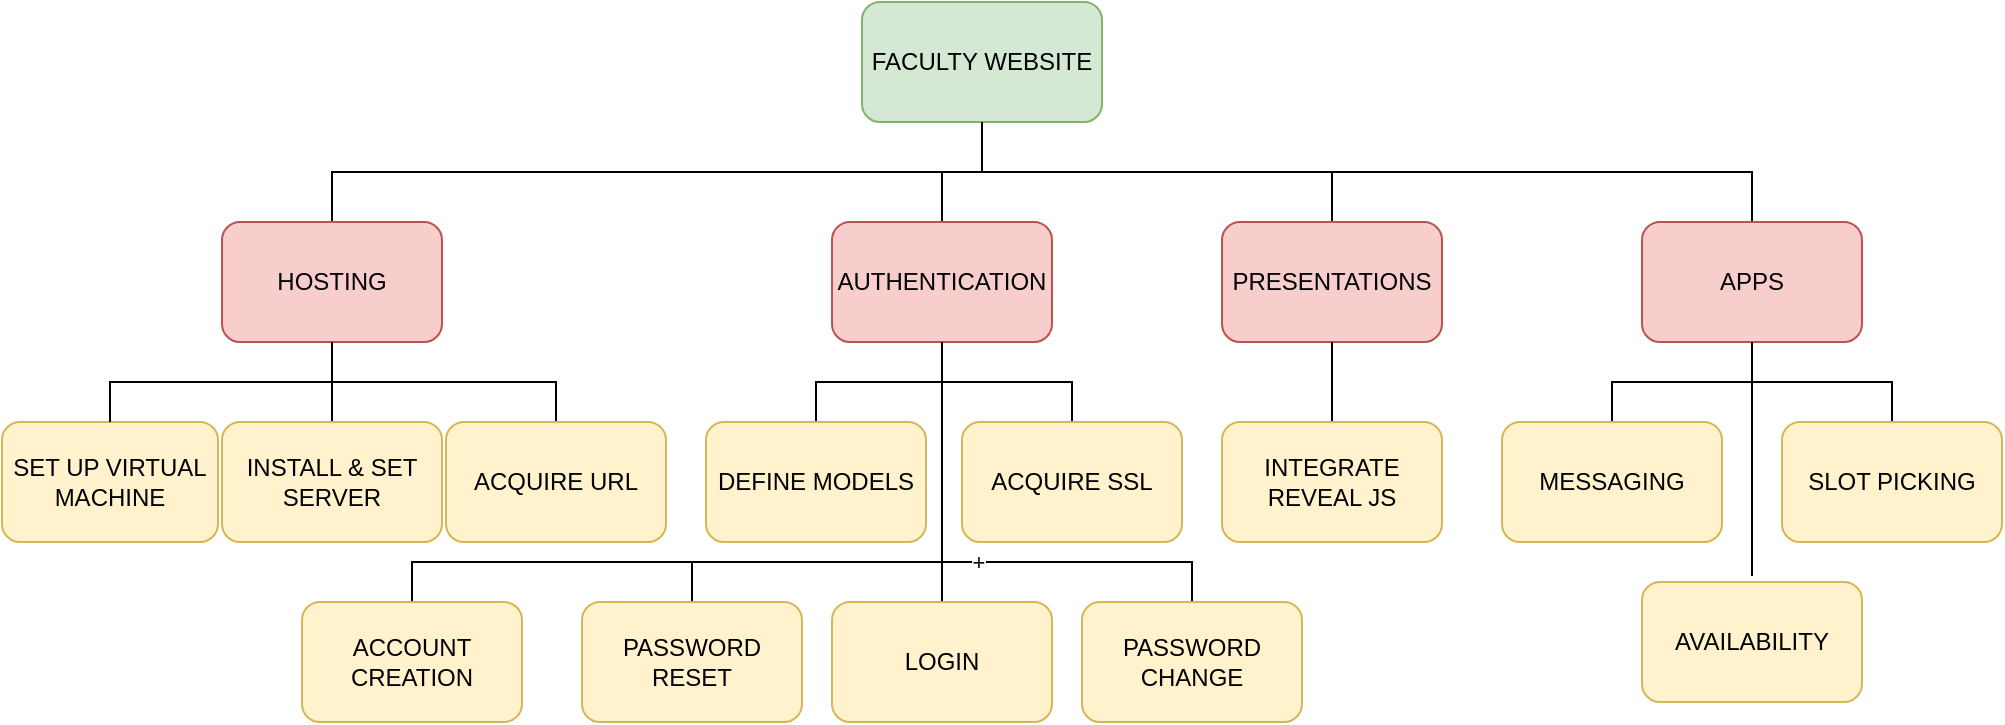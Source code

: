 <mxfile version="16.4.7" type="device"><diagram id="prtHgNgQTEPvFCAcTncT" name="Page-1"><mxGraphModel dx="986" dy="531" grid="1" gridSize="10" guides="1" tooltips="1" connect="1" arrows="1" fold="1" page="1" pageScale="1" pageWidth="827" pageHeight="1169" math="0" shadow="0"><root><mxCell id="0"/><mxCell id="1" parent="0"/><mxCell id="Kqnchy0YRYZi3LzwSF5k-18" value="" style="edgeStyle=elbowEdgeStyle;elbow=vertical;startArrow=none;endArrow=none;rounded=0;" edge="1" parent="1" source="Kqnchy0YRYZi3LzwSF5k-20" target="Kqnchy0YRYZi3LzwSF5k-21"><mxGeometry relative="1" as="geometry"/></mxCell><mxCell id="Kqnchy0YRYZi3LzwSF5k-19" value="" style="edgeStyle=elbowEdgeStyle;elbow=vertical;startArrow=none;endArrow=none;rounded=0;" edge="1" parent="1" source="Kqnchy0YRYZi3LzwSF5k-20" target="Kqnchy0YRYZi3LzwSF5k-22"><mxGeometry relative="1" as="geometry"/></mxCell><UserObject label="FACULTY WEBSITE" treeRoot="1" id="Kqnchy0YRYZi3LzwSF5k-20"><mxCell style="whiteSpace=wrap;html=1;align=center;treeFolding=1;treeMoving=1;newEdgeStyle={&quot;edgeStyle&quot;:&quot;elbowEdgeStyle&quot;,&quot;startArrow&quot;:&quot;none&quot;,&quot;endArrow&quot;:&quot;none&quot;};fillColor=#d5e8d4;strokeColor=#82b366;rounded=1;glass=0;" vertex="1" parent="1"><mxGeometry x="450" y="90" width="120" height="60" as="geometry"/></mxCell></UserObject><mxCell id="Kqnchy0YRYZi3LzwSF5k-21" value="AUTHENTICATION" style="whiteSpace=wrap;html=1;align=center;verticalAlign=middle;treeFolding=1;treeMoving=1;newEdgeStyle={&quot;edgeStyle&quot;:&quot;elbowEdgeStyle&quot;,&quot;startArrow&quot;:&quot;none&quot;,&quot;endArrow&quot;:&quot;none&quot;};fillColor=#f8cecc;strokeColor=#b85450;rounded=1;" vertex="1" parent="1"><mxGeometry x="435" y="200" width="110" height="60" as="geometry"/></mxCell><mxCell id="Kqnchy0YRYZi3LzwSF5k-22" value="PRESENTATIONS" style="whiteSpace=wrap;html=1;align=center;verticalAlign=middle;treeFolding=1;treeMoving=1;newEdgeStyle={&quot;edgeStyle&quot;:&quot;elbowEdgeStyle&quot;,&quot;startArrow&quot;:&quot;none&quot;,&quot;endArrow&quot;:&quot;none&quot;};rounded=1;fillColor=#f8cecc;strokeColor=#b85450;" vertex="1" parent="1"><mxGeometry x="630" y="200" width="110" height="60" as="geometry"/></mxCell><mxCell id="Kqnchy0YRYZi3LzwSF5k-23" value="" style="edgeStyle=elbowEdgeStyle;elbow=vertical;startArrow=none;endArrow=none;rounded=0;" edge="1" parent="1" source="Kqnchy0YRYZi3LzwSF5k-20" target="Kqnchy0YRYZi3LzwSF5k-24"><mxGeometry relative="1" as="geometry"><mxPoint x="421" y="160" as="sourcePoint"/></mxGeometry></mxCell><mxCell id="Kqnchy0YRYZi3LzwSF5k-51" style="edgeStyle=orthogonalEdgeStyle;rounded=0;orthogonalLoop=1;jettySize=auto;html=1;exitX=0.5;exitY=1;exitDx=0;exitDy=0;entryX=0.5;entryY=-0.05;entryDx=0;entryDy=0;entryPerimeter=0;endArrow=none;endFill=0;" edge="1" parent="1" source="Kqnchy0YRYZi3LzwSF5k-24" target="Kqnchy0YRYZi3LzwSF5k-49"><mxGeometry relative="1" as="geometry"/></mxCell><mxCell id="Kqnchy0YRYZi3LzwSF5k-24" value="APPS" style="whiteSpace=wrap;html=1;align=center;verticalAlign=middle;treeFolding=1;treeMoving=1;newEdgeStyle={&quot;edgeStyle&quot;:&quot;elbowEdgeStyle&quot;,&quot;startArrow&quot;:&quot;none&quot;,&quot;endArrow&quot;:&quot;none&quot;};rounded=1;fillColor=#f8cecc;strokeColor=#b85450;" vertex="1" parent="1"><mxGeometry x="840" y="200" width="110" height="60" as="geometry"/></mxCell><mxCell id="Kqnchy0YRYZi3LzwSF5k-25" value="" style="edgeStyle=elbowEdgeStyle;elbow=vertical;startArrow=none;endArrow=none;rounded=0;" edge="1" parent="1" source="Kqnchy0YRYZi3LzwSF5k-20" target="Kqnchy0YRYZi3LzwSF5k-26"><mxGeometry relative="1" as="geometry"><mxPoint x="551" y="150" as="sourcePoint"/></mxGeometry></mxCell><mxCell id="Kqnchy0YRYZi3LzwSF5k-26" value="HOSTING" style="whiteSpace=wrap;html=1;align=center;verticalAlign=middle;treeFolding=1;treeMoving=1;newEdgeStyle={&quot;edgeStyle&quot;:&quot;elbowEdgeStyle&quot;,&quot;startArrow&quot;:&quot;none&quot;,&quot;endArrow&quot;:&quot;none&quot;};rounded=1;fillColor=#f8cecc;strokeColor=#b85450;" vertex="1" parent="1"><mxGeometry x="130" y="200" width="110" height="60" as="geometry"/></mxCell><mxCell id="Kqnchy0YRYZi3LzwSF5k-27" value="" style="edgeStyle=elbowEdgeStyle;elbow=vertical;startArrow=none;endArrow=none;rounded=0;" edge="1" parent="1" source="Kqnchy0YRYZi3LzwSF5k-26" target="Kqnchy0YRYZi3LzwSF5k-28"><mxGeometry relative="1" as="geometry"><mxPoint x="894" y="260" as="sourcePoint"/></mxGeometry></mxCell><mxCell id="Kqnchy0YRYZi3LzwSF5k-28" value="&lt;div&gt;INSTALL &amp;amp; SET&lt;/div&gt;&lt;div&gt;SERVER&lt;br&gt;&lt;/div&gt;" style="whiteSpace=wrap;html=1;align=center;verticalAlign=middle;treeFolding=1;treeMoving=1;newEdgeStyle={&quot;edgeStyle&quot;:&quot;elbowEdgeStyle&quot;,&quot;startArrow&quot;:&quot;none&quot;,&quot;endArrow&quot;:&quot;none&quot;};rounded=1;fillColor=#fff2cc;strokeColor=#d6b656;" vertex="1" parent="1"><mxGeometry x="130" y="300" width="110" height="60" as="geometry"/></mxCell><mxCell id="Kqnchy0YRYZi3LzwSF5k-29" value="" style="edgeStyle=elbowEdgeStyle;elbow=vertical;startArrow=none;endArrow=none;rounded=0;" edge="1" parent="1" source="Kqnchy0YRYZi3LzwSF5k-26" target="Kqnchy0YRYZi3LzwSF5k-30"><mxGeometry relative="1" as="geometry"><mxPoint x="894" y="260" as="sourcePoint"/></mxGeometry></mxCell><mxCell id="Kqnchy0YRYZi3LzwSF5k-30" value="ACQUIRE URL" style="whiteSpace=wrap;html=1;align=center;verticalAlign=middle;treeFolding=1;treeMoving=1;newEdgeStyle={&quot;edgeStyle&quot;:&quot;elbowEdgeStyle&quot;,&quot;startArrow&quot;:&quot;none&quot;,&quot;endArrow&quot;:&quot;none&quot;};rounded=1;fillColor=#fff2cc;strokeColor=#d6b656;" vertex="1" parent="1"><mxGeometry x="242" y="300" width="110" height="60" as="geometry"/></mxCell><mxCell id="Kqnchy0YRYZi3LzwSF5k-31" value="" style="edgeStyle=elbowEdgeStyle;elbow=vertical;startArrow=none;endArrow=none;rounded=0;" edge="1" parent="1" source="Kqnchy0YRYZi3LzwSF5k-21" target="Kqnchy0YRYZi3LzwSF5k-32"><mxGeometry relative="1" as="geometry"><mxPoint x="551" y="150" as="sourcePoint"/></mxGeometry></mxCell><mxCell id="Kqnchy0YRYZi3LzwSF5k-32" value="DEFINE MODELS" style="whiteSpace=wrap;html=1;align=center;verticalAlign=middle;treeFolding=1;treeMoving=1;newEdgeStyle={&quot;edgeStyle&quot;:&quot;elbowEdgeStyle&quot;,&quot;startArrow&quot;:&quot;none&quot;,&quot;endArrow&quot;:&quot;none&quot;};fillColor=#fff2cc;strokeColor=#d6b656;rounded=1;" vertex="1" parent="1"><mxGeometry x="372" y="300" width="110" height="60" as="geometry"/></mxCell><mxCell id="Kqnchy0YRYZi3LzwSF5k-33" value="" style="edgeStyle=elbowEdgeStyle;elbow=vertical;startArrow=none;endArrow=none;rounded=0;" edge="1" parent="1" source="Kqnchy0YRYZi3LzwSF5k-21" target="Kqnchy0YRYZi3LzwSF5k-34"><mxGeometry relative="1" as="geometry"><mxPoint x="356" y="260" as="sourcePoint"/></mxGeometry></mxCell><mxCell id="Kqnchy0YRYZi3LzwSF5k-34" value="ACQUIRE SSL" style="whiteSpace=wrap;html=1;align=center;verticalAlign=middle;treeFolding=1;treeMoving=1;newEdgeStyle={&quot;edgeStyle&quot;:&quot;elbowEdgeStyle&quot;,&quot;startArrow&quot;:&quot;none&quot;,&quot;endArrow&quot;:&quot;none&quot;};fillColor=#fff2cc;strokeColor=#d6b656;rounded=1;" vertex="1" parent="1"><mxGeometry x="500" y="300" width="110" height="60" as="geometry"/></mxCell><mxCell id="Kqnchy0YRYZi3LzwSF5k-35" value="" style="edgeStyle=elbowEdgeStyle;elbow=vertical;startArrow=none;endArrow=none;rounded=0;" edge="1" parent="1" source="Kqnchy0YRYZi3LzwSF5k-22" target="Kqnchy0YRYZi3LzwSF5k-36"><mxGeometry relative="1" as="geometry"><mxPoint x="589" y="150" as="sourcePoint"/></mxGeometry></mxCell><mxCell id="Kqnchy0YRYZi3LzwSF5k-36" value="INTEGRATE REVEAL JS" style="whiteSpace=wrap;html=1;align=center;verticalAlign=middle;treeFolding=1;treeMoving=1;newEdgeStyle={&quot;edgeStyle&quot;:&quot;elbowEdgeStyle&quot;,&quot;startArrow&quot;:&quot;none&quot;,&quot;endArrow&quot;:&quot;none&quot;};rounded=1;fillColor=#fff2cc;strokeColor=#d6b656;" vertex="1" parent="1"><mxGeometry x="630" y="300" width="110" height="60" as="geometry"/></mxCell><mxCell id="Kqnchy0YRYZi3LzwSF5k-37" value="" style="edgeStyle=elbowEdgeStyle;elbow=vertical;startArrow=none;endArrow=none;rounded=0;" edge="1" parent="1" source="Kqnchy0YRYZi3LzwSF5k-24" target="Kqnchy0YRYZi3LzwSF5k-38"><mxGeometry relative="1" as="geometry"><mxPoint x="539" y="150" as="sourcePoint"/></mxGeometry></mxCell><mxCell id="Kqnchy0YRYZi3LzwSF5k-38" value="MESSAGING" style="whiteSpace=wrap;html=1;align=center;verticalAlign=middle;treeFolding=1;treeMoving=1;newEdgeStyle={&quot;edgeStyle&quot;:&quot;elbowEdgeStyle&quot;,&quot;startArrow&quot;:&quot;none&quot;,&quot;endArrow&quot;:&quot;none&quot;};rounded=1;fillColor=#fff2cc;strokeColor=#d6b656;" vertex="1" parent="1"><mxGeometry x="770" y="300" width="110" height="60" as="geometry"/></mxCell><mxCell id="Kqnchy0YRYZi3LzwSF5k-39" value="" style="edgeStyle=elbowEdgeStyle;elbow=vertical;startArrow=none;endArrow=none;rounded=0;" edge="1" parent="1" source="Kqnchy0YRYZi3LzwSF5k-24" target="Kqnchy0YRYZi3LzwSF5k-40"><mxGeometry relative="1" as="geometry"><mxPoint x="827" y="260" as="sourcePoint"/></mxGeometry></mxCell><mxCell id="Kqnchy0YRYZi3LzwSF5k-40" value="SLOT PICKING" style="whiteSpace=wrap;html=1;align=center;verticalAlign=middle;treeFolding=1;treeMoving=1;newEdgeStyle={&quot;edgeStyle&quot;:&quot;elbowEdgeStyle&quot;,&quot;startArrow&quot;:&quot;none&quot;,&quot;endArrow&quot;:&quot;none&quot;};rounded=1;fillColor=#fff2cc;strokeColor=#d6b656;" vertex="1" parent="1"><mxGeometry x="910" y="300" width="110" height="60" as="geometry"/></mxCell><mxCell id="Kqnchy0YRYZi3LzwSF5k-41" value="&lt;div&gt;SET UP VIRTUAL&lt;/div&gt;&lt;div&gt;MACHINE&lt;br&gt;&lt;/div&gt;" style="whiteSpace=wrap;html=1;align=center;verticalAlign=middle;treeFolding=1;treeMoving=1;newEdgeStyle={&quot;edgeStyle&quot;:&quot;elbowEdgeStyle&quot;,&quot;startArrow&quot;:&quot;none&quot;,&quot;endArrow&quot;:&quot;none&quot;};rounded=1;fillColor=#fff2cc;strokeColor=#d6b656;" vertex="1" parent="1"><mxGeometry x="20" y="300" width="108" height="60" as="geometry"/></mxCell><mxCell id="Kqnchy0YRYZi3LzwSF5k-42" value="" style="edgeStyle=elbowEdgeStyle;elbow=vertical;startArrow=none;endArrow=none;rounded=0;" edge="1" parent="1" source="Kqnchy0YRYZi3LzwSF5k-26" target="Kqnchy0YRYZi3LzwSF5k-41"><mxGeometry relative="1" as="geometry"><mxPoint x="589" y="150" as="sourcePoint"/></mxGeometry></mxCell><mxCell id="Kqnchy0YRYZi3LzwSF5k-43" style="edgeStyle=orthogonalEdgeStyle;rounded=0;orthogonalLoop=1;jettySize=auto;html=1;exitX=0.5;exitY=0;exitDx=0;exitDy=0;entryX=0.5;entryY=1;entryDx=0;entryDy=0;endArrow=none;endFill=0;" edge="1" parent="1" source="Kqnchy0YRYZi3LzwSF5k-44" target="Kqnchy0YRYZi3LzwSF5k-21"><mxGeometry relative="1" as="geometry"><Array as="points"><mxPoint x="365" y="370"/><mxPoint x="490" y="370"/></Array></mxGeometry></mxCell><mxCell id="Kqnchy0YRYZi3LzwSF5k-44" value="PASSWORD RESET" style="whiteSpace=wrap;html=1;align=center;verticalAlign=middle;treeFolding=1;treeMoving=1;newEdgeStyle={&quot;edgeStyle&quot;:&quot;elbowEdgeStyle&quot;,&quot;startArrow&quot;:&quot;none&quot;,&quot;endArrow&quot;:&quot;none&quot;};fillColor=#fff2cc;strokeColor=#d6b656;rounded=1;" vertex="1" parent="1"><mxGeometry x="310" y="390" width="110" height="60" as="geometry"/></mxCell><mxCell id="Kqnchy0YRYZi3LzwSF5k-45" value="+" style="edgeStyle=orthogonalEdgeStyle;rounded=0;orthogonalLoop=1;jettySize=auto;html=1;exitX=0.5;exitY=0;exitDx=0;exitDy=0;entryX=0.5;entryY=1;entryDx=0;entryDy=0;endArrow=none;endFill=0;" edge="1" parent="1" source="Kqnchy0YRYZi3LzwSF5k-46" target="Kqnchy0YRYZi3LzwSF5k-21"><mxGeometry relative="1" as="geometry"><Array as="points"><mxPoint x="615" y="370"/><mxPoint x="490" y="370"/></Array></mxGeometry></mxCell><mxCell id="Kqnchy0YRYZi3LzwSF5k-46" value="PASSWORD CHANGE" style="whiteSpace=wrap;html=1;align=center;verticalAlign=middle;treeFolding=1;treeMoving=1;newEdgeStyle={&quot;edgeStyle&quot;:&quot;elbowEdgeStyle&quot;,&quot;startArrow&quot;:&quot;none&quot;,&quot;endArrow&quot;:&quot;none&quot;};fillColor=#fff2cc;strokeColor=#d6b656;rounded=1;" vertex="1" parent="1"><mxGeometry x="560" y="390" width="110" height="60" as="geometry"/></mxCell><mxCell id="Kqnchy0YRYZi3LzwSF5k-47" style="edgeStyle=orthogonalEdgeStyle;rounded=0;orthogonalLoop=1;jettySize=auto;html=1;entryX=0.5;entryY=1;entryDx=0;entryDy=0;endArrow=none;endFill=0;" edge="1" parent="1" source="Kqnchy0YRYZi3LzwSF5k-48" target="Kqnchy0YRYZi3LzwSF5k-21"><mxGeometry relative="1" as="geometry"/></mxCell><mxCell id="Kqnchy0YRYZi3LzwSF5k-48" value="LOGIN" style="whiteSpace=wrap;html=1;align=center;verticalAlign=middle;treeFolding=1;treeMoving=1;newEdgeStyle={&quot;edgeStyle&quot;:&quot;elbowEdgeStyle&quot;,&quot;startArrow&quot;:&quot;none&quot;,&quot;endArrow&quot;:&quot;none&quot;};fillColor=#fff2cc;strokeColor=#d6b656;rounded=1;" vertex="1" parent="1"><mxGeometry x="435" y="390" width="110" height="60" as="geometry"/></mxCell><mxCell id="Kqnchy0YRYZi3LzwSF5k-49" value="AVAILABILITY" style="whiteSpace=wrap;html=1;align=center;verticalAlign=middle;treeFolding=1;treeMoving=1;newEdgeStyle={&quot;edgeStyle&quot;:&quot;elbowEdgeStyle&quot;,&quot;startArrow&quot;:&quot;none&quot;,&quot;endArrow&quot;:&quot;none&quot;};rounded=1;fillColor=#fff2cc;strokeColor=#d6b656;" vertex="1" parent="1"><mxGeometry x="840" y="380" width="110" height="60" as="geometry"/></mxCell><mxCell id="Kqnchy0YRYZi3LzwSF5k-53" style="edgeStyle=orthogonalEdgeStyle;rounded=0;orthogonalLoop=1;jettySize=auto;html=1;exitX=0.5;exitY=0;exitDx=0;exitDy=0;endArrow=none;endFill=0;" edge="1" parent="1" source="Kqnchy0YRYZi3LzwSF5k-52"><mxGeometry relative="1" as="geometry"><mxPoint x="370" y="370" as="targetPoint"/><Array as="points"><mxPoint x="225" y="370"/></Array></mxGeometry></mxCell><mxCell id="Kqnchy0YRYZi3LzwSF5k-52" value="ACCOUNT&lt;br&gt;CREATION" style="whiteSpace=wrap;html=1;align=center;verticalAlign=middle;treeFolding=1;treeMoving=1;newEdgeStyle={&quot;edgeStyle&quot;:&quot;elbowEdgeStyle&quot;,&quot;startArrow&quot;:&quot;none&quot;,&quot;endArrow&quot;:&quot;none&quot;};fillColor=#fff2cc;strokeColor=#d6b656;rounded=1;" vertex="1" parent="1"><mxGeometry x="170" y="390" width="110" height="60" as="geometry"/></mxCell></root></mxGraphModel></diagram></mxfile>